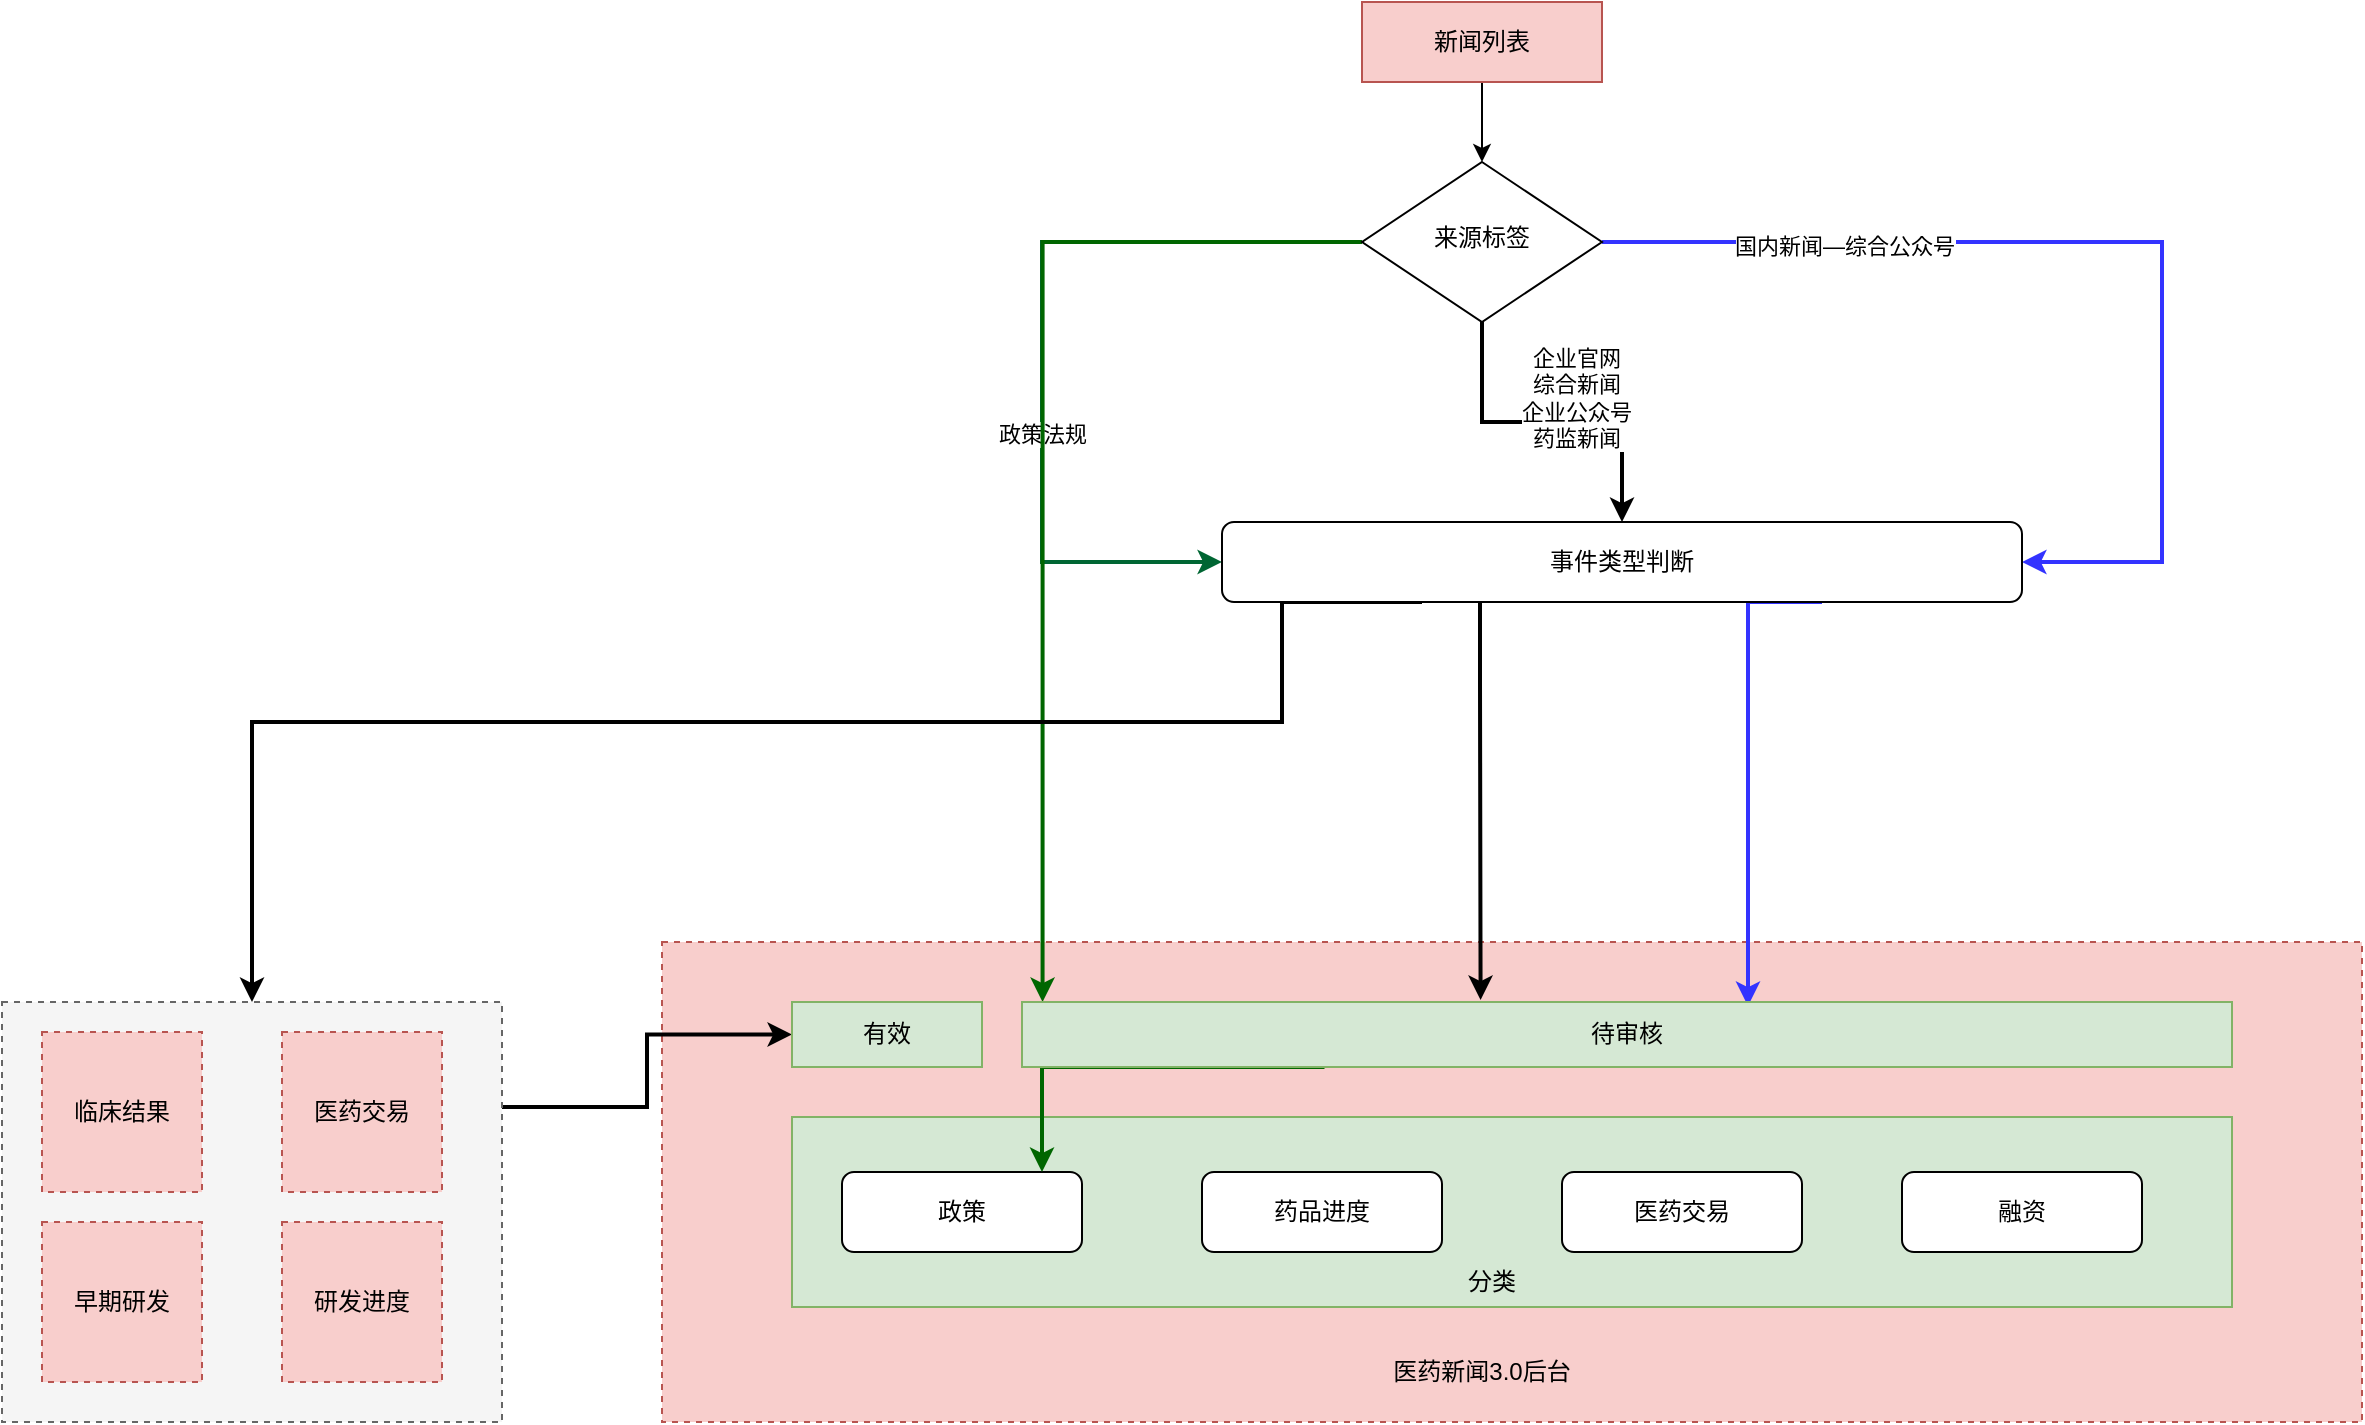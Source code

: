 <mxfile version="16.5.3" type="github">
  <diagram id="C5RBs43oDa-KdzZeNtuy" name="Page-1">
    <mxGraphModel dx="1422" dy="762" grid="1" gridSize="10" guides="1" tooltips="1" connect="1" arrows="1" fold="1" page="1" pageScale="1" pageWidth="2339" pageHeight="3300" math="0" shadow="0">
      <root>
        <mxCell id="WIyWlLk6GJQsqaUBKTNV-0" />
        <mxCell id="WIyWlLk6GJQsqaUBKTNV-1" parent="WIyWlLk6GJQsqaUBKTNV-0" />
        <mxCell id="cD4GXUTNLBcgPJSdkv96-9" value="" style="rounded=0;whiteSpace=wrap;html=1;strokeColor=#b85450;dashed=1;fillColor=#f8cecc;" parent="WIyWlLk6GJQsqaUBKTNV-1" vertex="1">
          <mxGeometry x="390" y="710" width="850" height="240" as="geometry" />
        </mxCell>
        <mxCell id="f3PC3U2MeFSXP18xNqCr-3" value="" style="rounded=0;whiteSpace=wrap;html=1;fillColor=#d5e8d4;strokeColor=#82b366;" vertex="1" parent="WIyWlLk6GJQsqaUBKTNV-1">
          <mxGeometry x="455" y="797.5" width="720" height="95" as="geometry" />
        </mxCell>
        <mxCell id="f3PC3U2MeFSXP18xNqCr-16" style="edgeStyle=orthogonalEdgeStyle;rounded=0;orthogonalLoop=1;jettySize=auto;html=1;exitX=1;exitY=0.25;exitDx=0;exitDy=0;entryX=0;entryY=0.5;entryDx=0;entryDy=0;strokeColor=#000000;strokeWidth=2;" edge="1" parent="WIyWlLk6GJQsqaUBKTNV-1" source="cD4GXUTNLBcgPJSdkv96-42" target="f3PC3U2MeFSXP18xNqCr-13">
          <mxGeometry relative="1" as="geometry" />
        </mxCell>
        <mxCell id="cD4GXUTNLBcgPJSdkv96-42" value="" style="rounded=0;whiteSpace=wrap;html=1;dashed=1;fillColor=#f5f5f5;fontColor=#333333;strokeColor=#666666;" parent="WIyWlLk6GJQsqaUBKTNV-1" vertex="1">
          <mxGeometry x="60" y="740" width="250" height="210" as="geometry" />
        </mxCell>
        <mxCell id="cD4GXUTNLBcgPJSdkv96-26" style="edgeStyle=orthogonalEdgeStyle;rounded=0;orthogonalLoop=1;jettySize=auto;html=1;entryX=0.5;entryY=0;entryDx=0;entryDy=0;" parent="WIyWlLk6GJQsqaUBKTNV-1" source="WIyWlLk6GJQsqaUBKTNV-3" target="WIyWlLk6GJQsqaUBKTNV-6" edge="1">
          <mxGeometry relative="1" as="geometry" />
        </mxCell>
        <mxCell id="WIyWlLk6GJQsqaUBKTNV-3" value="新闻列表" style="rounded=1;whiteSpace=wrap;html=1;fontSize=12;glass=0;strokeWidth=1;shadow=0;fillColor=#f8cecc;strokeColor=#b85450;sketch=0;arcSize=0;" parent="WIyWlLk6GJQsqaUBKTNV-1" vertex="1">
          <mxGeometry x="740" y="240" width="120" height="40" as="geometry" />
        </mxCell>
        <mxCell id="cD4GXUTNLBcgPJSdkv96-16" value="" style="edgeStyle=orthogonalEdgeStyle;rounded=0;orthogonalLoop=1;jettySize=auto;html=1;strokeWidth=2;" parent="WIyWlLk6GJQsqaUBKTNV-1" source="WIyWlLk6GJQsqaUBKTNV-6" target="cD4GXUTNLBcgPJSdkv96-5" edge="1">
          <mxGeometry relative="1" as="geometry" />
        </mxCell>
        <mxCell id="cD4GXUTNLBcgPJSdkv96-28" value="企业官网&lt;br&gt;综合新闻&lt;br&gt;企业公众号&lt;br&gt;药监新闻" style="edgeLabel;html=1;align=center;verticalAlign=middle;resizable=0;points=[];" parent="cD4GXUTNLBcgPJSdkv96-16" vertex="1" connectable="0">
          <mxGeometry x="0.101" y="-3" relative="1" as="geometry">
            <mxPoint x="3" y="-15" as="offset" />
          </mxGeometry>
        </mxCell>
        <mxCell id="cD4GXUTNLBcgPJSdkv96-29" style="edgeStyle=orthogonalEdgeStyle;rounded=0;orthogonalLoop=1;jettySize=auto;html=1;exitX=1;exitY=0.5;exitDx=0;exitDy=0;entryX=1;entryY=0.5;entryDx=0;entryDy=0;strokeColor=#3333FF;strokeWidth=2;" parent="WIyWlLk6GJQsqaUBKTNV-1" source="WIyWlLk6GJQsqaUBKTNV-6" target="cD4GXUTNLBcgPJSdkv96-5" edge="1">
          <mxGeometry relative="1" as="geometry">
            <Array as="points">
              <mxPoint x="1140" y="360" />
              <mxPoint x="1140" y="520" />
            </Array>
          </mxGeometry>
        </mxCell>
        <mxCell id="cD4GXUTNLBcgPJSdkv96-30" value="国内新闻—综合公众号" style="edgeLabel;html=1;align=center;verticalAlign=middle;resizable=0;points=[];" parent="cD4GXUTNLBcgPJSdkv96-29" vertex="1" connectable="0">
          <mxGeometry x="-0.528" y="-2" relative="1" as="geometry">
            <mxPoint as="offset" />
          </mxGeometry>
        </mxCell>
        <mxCell id="f3PC3U2MeFSXP18xNqCr-0" style="edgeStyle=orthogonalEdgeStyle;rounded=0;orthogonalLoop=1;jettySize=auto;html=1;entryX=0;entryY=0.5;entryDx=0;entryDy=0;strokeColor=#006633;strokeWidth=2;" edge="1" parent="WIyWlLk6GJQsqaUBKTNV-1" source="WIyWlLk6GJQsqaUBKTNV-6" target="cD4GXUTNLBcgPJSdkv96-5">
          <mxGeometry relative="1" as="geometry">
            <Array as="points">
              <mxPoint x="580" y="360" />
              <mxPoint x="580" y="520" />
            </Array>
          </mxGeometry>
        </mxCell>
        <mxCell id="f3PC3U2MeFSXP18xNqCr-1" value="政策法规" style="edgeLabel;html=1;align=center;verticalAlign=middle;resizable=0;points=[];" vertex="1" connectable="0" parent="f3PC3U2MeFSXP18xNqCr-0">
          <mxGeometry x="0.377" y="1" relative="1" as="geometry">
            <mxPoint x="-1" y="-27" as="offset" />
          </mxGeometry>
        </mxCell>
        <mxCell id="f3PC3U2MeFSXP18xNqCr-17" style="edgeStyle=orthogonalEdgeStyle;rounded=0;orthogonalLoop=1;jettySize=auto;html=1;entryX=0.017;entryY=0;entryDx=0;entryDy=0;entryPerimeter=0;strokeColor=#006600;strokeWidth=2;" edge="1" parent="WIyWlLk6GJQsqaUBKTNV-1" source="WIyWlLk6GJQsqaUBKTNV-6" target="f3PC3U2MeFSXP18xNqCr-10">
          <mxGeometry relative="1" as="geometry">
            <Array as="points">
              <mxPoint x="580" y="360" />
            </Array>
          </mxGeometry>
        </mxCell>
        <mxCell id="WIyWlLk6GJQsqaUBKTNV-6" value="来源标签" style="rhombus;whiteSpace=wrap;html=1;shadow=0;fontFamily=Helvetica;fontSize=12;align=center;strokeWidth=1;spacing=6;spacingTop=-4;" parent="WIyWlLk6GJQsqaUBKTNV-1" vertex="1">
          <mxGeometry x="740" y="320" width="120" height="80" as="geometry" />
        </mxCell>
        <mxCell id="WIyWlLk6GJQsqaUBKTNV-7" value="政策" style="rounded=1;whiteSpace=wrap;html=1;fontSize=12;glass=0;strokeWidth=1;shadow=0;" parent="WIyWlLk6GJQsqaUBKTNV-1" vertex="1">
          <mxGeometry x="480" y="825" width="120" height="40" as="geometry" />
        </mxCell>
        <mxCell id="cD4GXUTNLBcgPJSdkv96-37" style="edgeStyle=orthogonalEdgeStyle;rounded=0;orthogonalLoop=1;jettySize=auto;html=1;exitX=0.25;exitY=1;exitDx=0;exitDy=0;strokeColor=#000000;entryX=0.5;entryY=0;entryDx=0;entryDy=0;strokeWidth=2;" parent="WIyWlLk6GJQsqaUBKTNV-1" source="cD4GXUTNLBcgPJSdkv96-5" target="cD4GXUTNLBcgPJSdkv96-42" edge="1">
          <mxGeometry relative="1" as="geometry">
            <mxPoint x="160" y="670" as="targetPoint" />
            <Array as="points">
              <mxPoint x="700" y="600" />
              <mxPoint x="185" y="600" />
            </Array>
          </mxGeometry>
        </mxCell>
        <mxCell id="f3PC3U2MeFSXP18xNqCr-11" style="edgeStyle=orthogonalEdgeStyle;rounded=0;orthogonalLoop=1;jettySize=auto;html=1;exitX=0.75;exitY=1;exitDx=0;exitDy=0;entryX=0.6;entryY=0.062;entryDx=0;entryDy=0;entryPerimeter=0;strokeColor=#3333FF;strokeWidth=2;" edge="1" parent="WIyWlLk6GJQsqaUBKTNV-1" source="cD4GXUTNLBcgPJSdkv96-5" target="f3PC3U2MeFSXP18xNqCr-10">
          <mxGeometry relative="1" as="geometry">
            <Array as="points">
              <mxPoint x="933" y="540" />
            </Array>
          </mxGeometry>
        </mxCell>
        <mxCell id="f3PC3U2MeFSXP18xNqCr-12" style="edgeStyle=orthogonalEdgeStyle;rounded=0;orthogonalLoop=1;jettySize=auto;html=1;entryX=0.379;entryY=-0.031;entryDx=0;entryDy=0;entryPerimeter=0;strokeColor=#000000;strokeWidth=2;" edge="1" parent="WIyWlLk6GJQsqaUBKTNV-1" source="cD4GXUTNLBcgPJSdkv96-5" target="f3PC3U2MeFSXP18xNqCr-10">
          <mxGeometry relative="1" as="geometry">
            <Array as="points">
              <mxPoint x="799" y="580" />
              <mxPoint x="799" y="580" />
            </Array>
          </mxGeometry>
        </mxCell>
        <mxCell id="cD4GXUTNLBcgPJSdkv96-5" value="事件类型判断" style="rounded=1;whiteSpace=wrap;html=1;" parent="WIyWlLk6GJQsqaUBKTNV-1" vertex="1">
          <mxGeometry x="670" y="500" width="400" height="40" as="geometry" />
        </mxCell>
        <mxCell id="cD4GXUTNLBcgPJSdkv96-7" value="药品进度" style="rounded=1;whiteSpace=wrap;html=1;fontSize=12;glass=0;strokeWidth=1;shadow=0;" parent="WIyWlLk6GJQsqaUBKTNV-1" vertex="1">
          <mxGeometry x="660" y="825" width="120" height="40" as="geometry" />
        </mxCell>
        <mxCell id="cD4GXUTNLBcgPJSdkv96-20" value="医药交易" style="rounded=1;whiteSpace=wrap;html=1;fontSize=12;glass=0;strokeWidth=1;shadow=0;" parent="WIyWlLk6GJQsqaUBKTNV-1" vertex="1">
          <mxGeometry x="840" y="825" width="120" height="40" as="geometry" />
        </mxCell>
        <mxCell id="cD4GXUTNLBcgPJSdkv96-22" value="融资" style="rounded=1;whiteSpace=wrap;html=1;fontSize=12;glass=0;strokeWidth=1;shadow=0;" parent="WIyWlLk6GJQsqaUBKTNV-1" vertex="1">
          <mxGeometry x="1010" y="825" width="120" height="40" as="geometry" />
        </mxCell>
        <mxCell id="cD4GXUTNLBcgPJSdkv96-38" value="临床结果" style="whiteSpace=wrap;html=1;aspect=fixed;dashed=1;fillColor=#f8cecc;strokeColor=#b85450;" parent="WIyWlLk6GJQsqaUBKTNV-1" vertex="1">
          <mxGeometry x="80" y="755" width="80" height="80" as="geometry" />
        </mxCell>
        <mxCell id="cD4GXUTNLBcgPJSdkv96-39" value="医药交易" style="whiteSpace=wrap;html=1;aspect=fixed;dashed=1;fillColor=#f8cecc;strokeColor=#b85450;" parent="WIyWlLk6GJQsqaUBKTNV-1" vertex="1">
          <mxGeometry x="200" y="755" width="80" height="80" as="geometry" />
        </mxCell>
        <mxCell id="cD4GXUTNLBcgPJSdkv96-40" value="早期研发" style="whiteSpace=wrap;html=1;aspect=fixed;dashed=1;fillColor=#f8cecc;strokeColor=#b85450;" parent="WIyWlLk6GJQsqaUBKTNV-1" vertex="1">
          <mxGeometry x="80" y="850" width="80" height="80" as="geometry" />
        </mxCell>
        <mxCell id="cD4GXUTNLBcgPJSdkv96-41" value="研发进度" style="whiteSpace=wrap;html=1;aspect=fixed;dashed=1;fillColor=#f8cecc;strokeColor=#b85450;" parent="WIyWlLk6GJQsqaUBKTNV-1" vertex="1">
          <mxGeometry x="200" y="850" width="80" height="80" as="geometry" />
        </mxCell>
        <mxCell id="f3PC3U2MeFSXP18xNqCr-4" value="分类" style="text;html=1;strokeColor=none;fillColor=none;align=center;verticalAlign=middle;whiteSpace=wrap;rounded=0;" vertex="1" parent="WIyWlLk6GJQsqaUBKTNV-1">
          <mxGeometry x="750" y="865" width="110" height="30" as="geometry" />
        </mxCell>
        <mxCell id="cD4GXUTNLBcgPJSdkv96-10" value="医药新闻3.0后台" style="text;html=1;strokeColor=none;fillColor=none;align=center;verticalAlign=middle;whiteSpace=wrap;rounded=0;" parent="WIyWlLk6GJQsqaUBKTNV-1" vertex="1">
          <mxGeometry x="745" y="910" width="110" height="30" as="geometry" />
        </mxCell>
        <mxCell id="f3PC3U2MeFSXP18xNqCr-18" style="edgeStyle=orthogonalEdgeStyle;rounded=0;orthogonalLoop=1;jettySize=auto;html=1;exitX=0.25;exitY=1;exitDx=0;exitDy=0;strokeColor=#006600;strokeWidth=2;" edge="1" parent="WIyWlLk6GJQsqaUBKTNV-1" source="f3PC3U2MeFSXP18xNqCr-10">
          <mxGeometry relative="1" as="geometry">
            <mxPoint x="580" y="825" as="targetPoint" />
            <Array as="points">
              <mxPoint x="580" y="773" />
              <mxPoint x="580" y="825" />
            </Array>
          </mxGeometry>
        </mxCell>
        <mxCell id="f3PC3U2MeFSXP18xNqCr-10" value="待审核" style="rounded=0;whiteSpace=wrap;html=1;fillColor=#d5e8d4;strokeColor=#82b366;" vertex="1" parent="WIyWlLk6GJQsqaUBKTNV-1">
          <mxGeometry x="570" y="740" width="605" height="32.5" as="geometry" />
        </mxCell>
        <mxCell id="f3PC3U2MeFSXP18xNqCr-13" value="有效" style="rounded=0;whiteSpace=wrap;html=1;fillColor=#d5e8d4;strokeColor=#82b366;" vertex="1" parent="WIyWlLk6GJQsqaUBKTNV-1">
          <mxGeometry x="455" y="740" width="95" height="32.5" as="geometry" />
        </mxCell>
      </root>
    </mxGraphModel>
  </diagram>
</mxfile>
